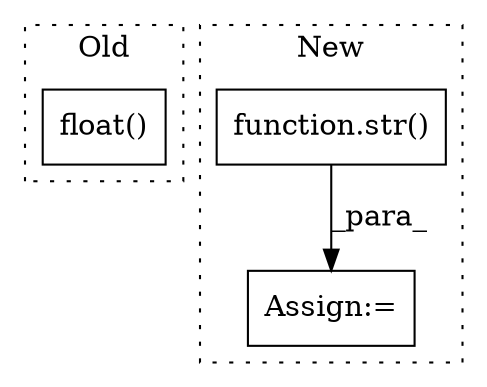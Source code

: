 digraph G {
subgraph cluster0 {
1 [label="float()" a="75" s="1023" l="29" shape="box"];
label = "Old";
style="dotted";
}
subgraph cluster1 {
2 [label="function.str()" a="75" s="2579,2590" l="4,1" shape="box"];
3 [label="Assign:=" a="68" s="2635" l="3" shape="box"];
label = "New";
style="dotted";
}
2 -> 3 [label="_para_"];
}